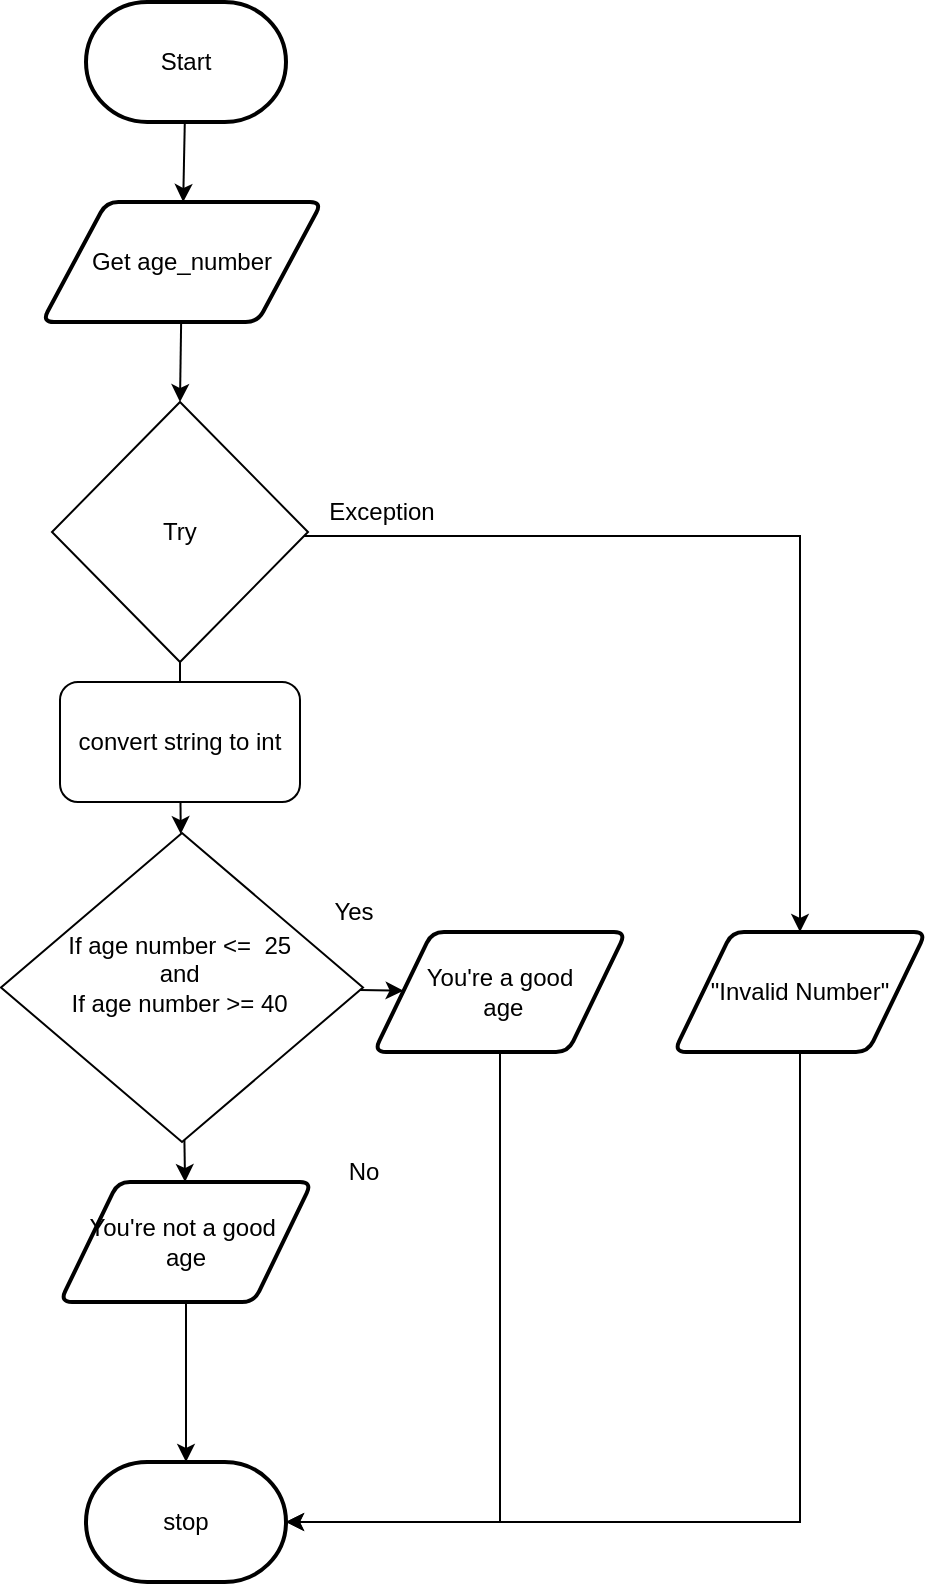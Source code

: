 <mxfile>
    <diagram id="M3F81PX5PqedPDkYKW1-" name="Page-1">
        <mxGraphModel dx="337" dy="281" grid="1" gridSize="10" guides="1" tooltips="1" connect="1" arrows="1" fold="1" page="1" pageScale="1" pageWidth="827" pageHeight="1169" math="0" shadow="0">
            <root>
                <mxCell id="0"/>
                <mxCell id="1" parent="0"/>
                <mxCell id="2" value="" style="edgeStyle=none;html=1;" parent="1" source="3" target="4" edge="1">
                    <mxGeometry relative="1" as="geometry"/>
                </mxCell>
                <mxCell id="3" value="Start" style="strokeWidth=2;html=1;shape=mxgraph.flowchart.terminator;whiteSpace=wrap;" parent="1" vertex="1">
                    <mxGeometry x="366" y="90" width="100" height="60" as="geometry"/>
                </mxCell>
                <mxCell id="32" style="edgeStyle=none;html=1;entryX=0.5;entryY=0;entryDx=0;entryDy=0;" edge="1" parent="1" source="4" target="20">
                    <mxGeometry relative="1" as="geometry"/>
                </mxCell>
                <mxCell id="4" value="Get age_number" style="shape=parallelogram;html=1;strokeWidth=2;perimeter=parallelogramPerimeter;whiteSpace=wrap;rounded=1;arcSize=12;size=0.23;" parent="1" vertex="1">
                    <mxGeometry x="344" y="190" width="140" height="60" as="geometry"/>
                </mxCell>
                <mxCell id="5" style="edgeStyle=none;html=1;entryX=0.5;entryY=0;entryDx=0;entryDy=0;entryPerimeter=0;" parent="1" source="6" target="7" edge="1">
                    <mxGeometry relative="1" as="geometry"/>
                </mxCell>
                <mxCell id="29" style="edgeStyle=none;html=1;exitX=0.5;exitY=0;exitDx=0;exitDy=0;" edge="1" parent="1" source="6">
                    <mxGeometry relative="1" as="geometry">
                        <mxPoint x="410" y="730" as="targetPoint"/>
                    </mxGeometry>
                </mxCell>
                <mxCell id="6" value="You're not a good&amp;nbsp;&lt;br&gt;age" style="shape=parallelogram;html=1;strokeWidth=2;perimeter=parallelogramPerimeter;whiteSpace=wrap;rounded=1;arcSize=12;size=0.23;" parent="1" vertex="1">
                    <mxGeometry x="353" y="680" width="126" height="60" as="geometry"/>
                </mxCell>
                <mxCell id="7" value="stop" style="strokeWidth=2;html=1;shape=mxgraph.flowchart.terminator;whiteSpace=wrap;rounded=1;" parent="1" vertex="1">
                    <mxGeometry x="366" y="820" width="100" height="60" as="geometry"/>
                </mxCell>
                <mxCell id="8" value="" style="edgeStyle=none;html=1;" parent="1" source="10" target="6" edge="1">
                    <mxGeometry relative="1" as="geometry"/>
                </mxCell>
                <mxCell id="9" value="" style="edgeStyle=none;html=1;" parent="1" source="10" target="14" edge="1">
                    <mxGeometry relative="1" as="geometry"/>
                </mxCell>
                <mxCell id="10" value="If age number &amp;lt;=&amp;nbsp; 25&amp;nbsp;&lt;br&gt;and&amp;nbsp;&lt;br&gt;If age number &amp;gt;= 40&amp;nbsp;&lt;br&gt;&amp;nbsp;" style="rhombus;whiteSpace=wrap;html=1;" parent="1" vertex="1">
                    <mxGeometry x="323.5" y="505.5" width="181" height="154.5" as="geometry"/>
                </mxCell>
                <mxCell id="11" value="No" style="text;html=1;strokeColor=none;fillColor=none;align=center;verticalAlign=middle;whiteSpace=wrap;rounded=0;fontSize=12;" parent="1" vertex="1">
                    <mxGeometry x="475" y="660" width="60" height="30" as="geometry"/>
                </mxCell>
                <mxCell id="12" value="Yes" style="text;html=1;strokeColor=none;fillColor=none;align=center;verticalAlign=middle;whiteSpace=wrap;rounded=0;fontSize=12;" parent="1" vertex="1">
                    <mxGeometry x="470" y="530" width="60" height="30" as="geometry"/>
                </mxCell>
                <mxCell id="13" style="edgeStyle=none;html=1;entryX=1;entryY=0.5;entryDx=0;entryDy=0;entryPerimeter=0;rounded=0;" parent="1" source="14" target="7" edge="1">
                    <mxGeometry relative="1" as="geometry">
                        <Array as="points">
                            <mxPoint x="573" y="850"/>
                        </Array>
                    </mxGeometry>
                </mxCell>
                <mxCell id="14" value="You're a good&lt;br&gt;&amp;nbsp;age&lt;br&gt;" style="shape=parallelogram;html=1;strokeWidth=2;perimeter=parallelogramPerimeter;whiteSpace=wrap;rounded=1;arcSize=12;size=0.23;" parent="1" vertex="1">
                    <mxGeometry x="510" y="555" width="126" height="60" as="geometry"/>
                </mxCell>
                <mxCell id="18" value="" style="edgeStyle=none;html=1;startArrow=none;" parent="1" source="24" target="10" edge="1">
                    <mxGeometry relative="1" as="geometry"/>
                </mxCell>
                <mxCell id="19" style="edgeStyle=none;html=1;entryX=0.5;entryY=0;entryDx=0;entryDy=0;rounded=0;" parent="1" target="23" edge="1">
                    <mxGeometry relative="1" as="geometry">
                        <Array as="points">
                            <mxPoint x="723" y="357"/>
                        </Array>
                        <mxPoint x="474.09" y="356.956" as="sourcePoint"/>
                        <mxPoint x="723" y="544" as="targetPoint"/>
                    </mxGeometry>
                </mxCell>
                <mxCell id="20" value="&lt;span style=&quot;font-weight: normal&quot;&gt;Try&lt;/span&gt;" style="rhombus;whiteSpace=wrap;html=1;fontStyle=1" parent="1" vertex="1">
                    <mxGeometry x="349" y="290" width="128" height="130" as="geometry"/>
                </mxCell>
                <mxCell id="21" value="Exception" style="text;html=1;strokeColor=none;fillColor=none;align=center;verticalAlign=middle;whiteSpace=wrap;rounded=0;fontSize=12;" parent="1" vertex="1">
                    <mxGeometry x="484" y="330" width="60" height="30" as="geometry"/>
                </mxCell>
                <mxCell id="34" style="edgeStyle=none;html=1;entryX=1;entryY=0.5;entryDx=0;entryDy=0;entryPerimeter=0;" edge="1" parent="1" target="7">
                    <mxGeometry relative="1" as="geometry">
                        <mxPoint x="723.5" y="850" as="sourcePoint"/>
                    </mxGeometry>
                </mxCell>
                <mxCell id="35" style="edgeStyle=none;html=1;endArrow=none;endFill=0;" edge="1" parent="1" source="23">
                    <mxGeometry relative="1" as="geometry">
                        <mxPoint x="723" y="850.0" as="targetPoint"/>
                    </mxGeometry>
                </mxCell>
                <mxCell id="23" value="&quot;Invalid Number&quot;" style="shape=parallelogram;html=1;strokeWidth=2;perimeter=parallelogramPerimeter;whiteSpace=wrap;rounded=1;arcSize=12;size=0.23;" parent="1" vertex="1">
                    <mxGeometry x="660" y="555" width="126" height="60" as="geometry"/>
                </mxCell>
                <mxCell id="24" value="convert string to int" style="rounded=1;whiteSpace=wrap;html=1;" parent="1" vertex="1">
                    <mxGeometry x="353" y="430" width="120" height="60" as="geometry"/>
                </mxCell>
                <mxCell id="28" value="" style="edgeStyle=none;html=1;endArrow=none;" edge="1" parent="1" source="20" target="24">
                    <mxGeometry relative="1" as="geometry">
                        <mxPoint x="413.227" y="429.769" as="sourcePoint"/>
                        <mxPoint x="413.773" y="585.231" as="targetPoint"/>
                    </mxGeometry>
                </mxCell>
            </root>
        </mxGraphModel>
    </diagram>
</mxfile>